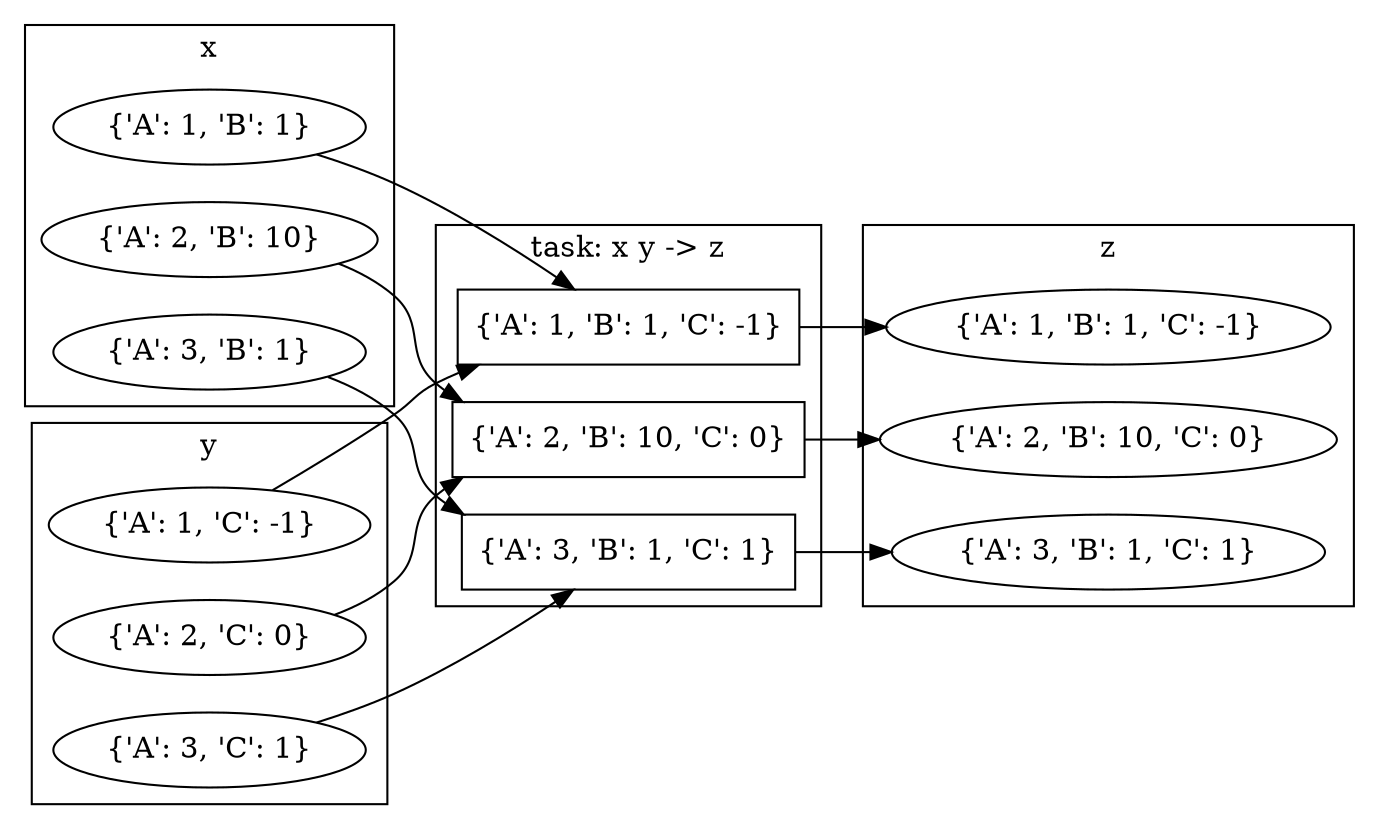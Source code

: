 digraph G {
  graph [rankdir=LR]

  subgraph cluster_x {
    label="x"

    x1 [label="{'A': 1, 'B': 1}"]
    x2 [label="{'A': 2, 'B': 10}"]
    x3 [label="{'A': 3, 'B': 1}"]
  }

  subgraph cluster_y {
    label="y"

    y1 [label="{'A': 1, 'C': -1}"]
    y2 [label="{'A': 2, 'C': 0}"]
    y3 [label="{'A': 3, 'C': 1}"]
  }

  subgraph cluster_z {
    label="z"

    z1 [label="{'A': 1, 'B': 1, 'C': -1}"]
    z2 [label="{'A': 2, 'B': 10, 'C': 0}"]
    z3 [label="{'A': 3, 'B': 1, 'C': 1}"]
  }

  subgraph cluster_task {
    label="task: x y -> z"

    task1 [shape=box, label="{'A': 1, 'B': 1, 'C': -1}"]
    task2 [shape=box, label="{'A': 2, 'B': 10, 'C': 0}"]
    task3 [shape=box, label="{'A': 3, 'B': 1, 'C': 1}"]
  }

  { x1; y1 } -> task1
  { x2; y2 } -> task2
  { x3; y3 } -> task3

  task1 -> z1
  task2 -> z2
  task3 -> z3
}